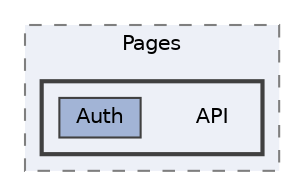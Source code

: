 digraph "BLAZAM/Pages/API"
{
 // LATEX_PDF_SIZE
  bgcolor="transparent";
  edge [fontname=Helvetica,fontsize=10,labelfontname=Helvetica,labelfontsize=10];
  node [fontname=Helvetica,fontsize=10,shape=box,height=0.2,width=0.4];
  compound=true
  subgraph clusterdir_f1aa3b12863c6a9f02ff15814d096024 {
    graph [ bgcolor="#edf0f7", pencolor="grey50", label="Pages", fontname=Helvetica,fontsize=10 style="filled,dashed", URL="dir_f1aa3b12863c6a9f02ff15814d096024.html",tooltip=""]
  subgraph clusterdir_82e9259d0b8aa12a7831eb6c09d85ae7 {
    graph [ bgcolor="#edf0f7", pencolor="grey25", label="", fontname=Helvetica,fontsize=10 style="filled,bold", URL="dir_82e9259d0b8aa12a7831eb6c09d85ae7.html",tooltip=""]
    dir_82e9259d0b8aa12a7831eb6c09d85ae7 [shape=plaintext, label="API"];
  dir_524da8ea09c596b9e9b289c3ce855b2c [label="Auth", fillcolor="#a2b4d6", color="grey25", style="filled", URL="dir_524da8ea09c596b9e9b289c3ce855b2c.html",tooltip=""];
  }
  }
}
